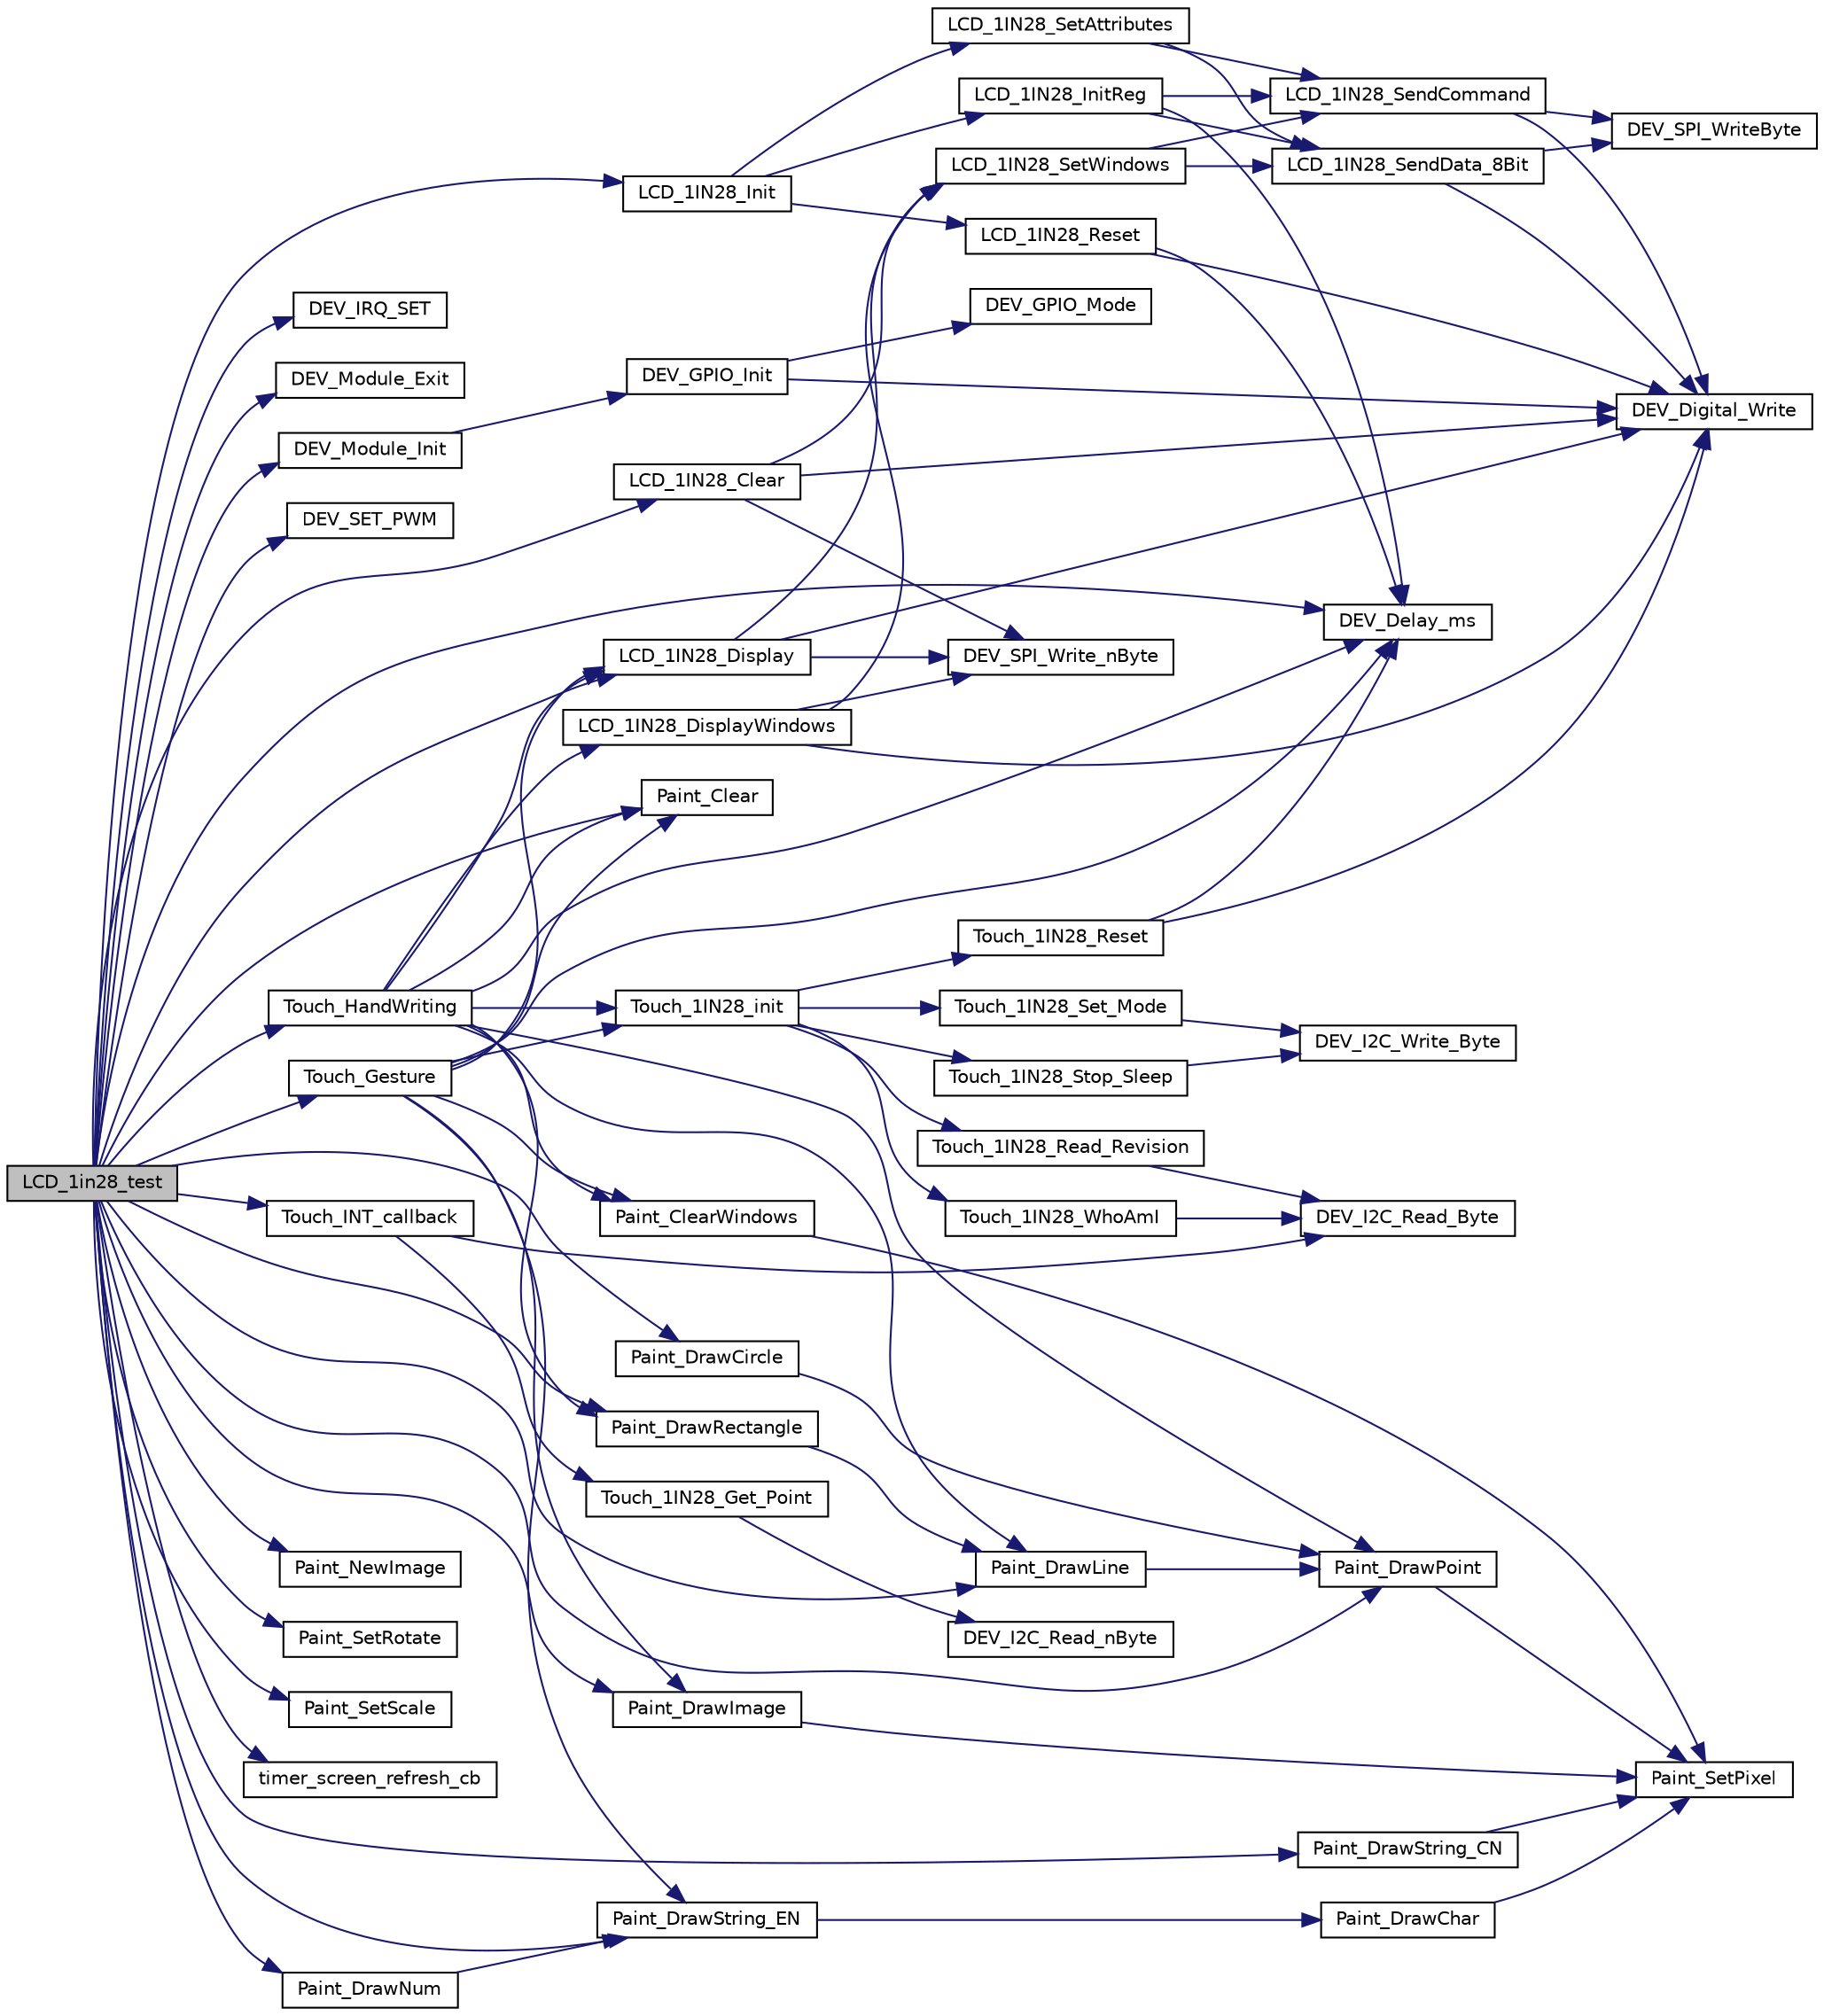 digraph "LCD_1in28_test"
{
 // LATEX_PDF_SIZE
  bgcolor="transparent";
  edge [fontname="Helvetica",fontsize="10",labelfontname="Helvetica",labelfontsize="10"];
  node [fontname="Helvetica",fontsize="10",shape=record];
  rankdir="LR";
  Node1 [label="LCD_1in28_test",height=0.2,width=0.4,color="black", fillcolor="grey75", style="filled", fontcolor="black",tooltip=" "];
  Node1 -> Node2 [color="midnightblue",fontsize="10",style="solid",fontname="Helvetica"];
  Node2 [label="DEV_Delay_ms",height=0.2,width=0.4,color="black",URL="$DEV__Config_8c.html#a2df8b0d2078af2cc903690b5edc1dddb",tooltip="delay x ms"];
  Node1 -> Node3 [color="midnightblue",fontsize="10",style="solid",fontname="Helvetica"];
  Node3 [label="DEV_IRQ_SET",height=0.2,width=0.4,color="black",URL="$DEV__Config_8c.html#aaf91b9b0d7d8e15f75554da8a8c9466f",tooltip=" "];
  Node1 -> Node4 [color="midnightblue",fontsize="10",style="solid",fontname="Helvetica"];
  Node4 [label="DEV_Module_Exit",height=0.2,width=0.4,color="black",URL="$DEV__Config_8c.html#ad6d67ebbfb2f0b1aeea2a8753a978b50",tooltip="function: Module exits, closes SPI and BCM2835 library parameter: Info:"];
  Node1 -> Node5 [color="midnightblue",fontsize="10",style="solid",fontname="Helvetica"];
  Node5 [label="DEV_Module_Init",height=0.2,width=0.4,color="black",URL="$DEV__Config_8c.html#a7a07ca160d6f70305f39df549b409c57",tooltip="function: Module Initialize, the library and initialize the pins, SPI protocol parameter: Info:"];
  Node5 -> Node6 [color="midnightblue",fontsize="10",style="solid",fontname="Helvetica"];
  Node6 [label="DEV_GPIO_Init",height=0.2,width=0.4,color="black",URL="$DEV__Config_8c.html#abb67aca2219ffce505bd6aef08c17716",tooltip=" "];
  Node6 -> Node7 [color="midnightblue",fontsize="10",style="solid",fontname="Helvetica"];
  Node7 [label="DEV_Digital_Write",height=0.2,width=0.4,color="black",URL="$DEV__Config_8c.html#a115bf3186fb590c5a9fa1bbfc2f38352",tooltip="GPIO read and write."];
  Node6 -> Node8 [color="midnightblue",fontsize="10",style="solid",fontname="Helvetica"];
  Node8 [label="DEV_GPIO_Mode",height=0.2,width=0.4,color="black",URL="$DEV__Config_8c.html#a692a8bbe946aee237fad3c2cb583a9d1",tooltip="GPIO Mode."];
  Node1 -> Node9 [color="midnightblue",fontsize="10",style="solid",fontname="Helvetica"];
  Node9 [label="DEV_SET_PWM",height=0.2,width=0.4,color="black",URL="$DEV__Config_8c.html#a3b602fed1857f52b0e43908e4f8e9daa",tooltip=" "];
  Node1 -> Node10 [color="midnightblue",fontsize="10",style="solid",fontname="Helvetica"];
  Node10 [label="LCD_1IN28_Clear",height=0.2,width=0.4,color="black",URL="$LCD__1in28_8c.html#ade849c7acec185359953fe96ea3839f4",tooltip="function : Clear screen parameter:"];
  Node10 -> Node7 [color="midnightblue",fontsize="10",style="solid",fontname="Helvetica"];
  Node10 -> Node11 [color="midnightblue",fontsize="10",style="solid",fontname="Helvetica"];
  Node11 [label="DEV_SPI_Write_nByte",height=0.2,width=0.4,color="black",URL="$DEV__Config_8c.html#a92c541993a71ed8ecef5826ef58d13b9",tooltip=" "];
  Node10 -> Node12 [color="midnightblue",fontsize="10",style="solid",fontname="Helvetica"];
  Node12 [label="LCD_1IN28_SetWindows",height=0.2,width=0.4,color="black",URL="$LCD__1in28_8c.html#acd05edcea026ac08a178c1b0653e223d",tooltip="function: Sets the start position and size of the display area parameter: Xstart : X direction Start ..."];
  Node12 -> Node13 [color="midnightblue",fontsize="10",style="solid",fontname="Helvetica"];
  Node13 [label="LCD_1IN28_SendCommand",height=0.2,width=0.4,color="black",URL="$LCD__1in28_8c.html#a2d4544449c2fbb5d7d30d007c4175d0e",tooltip="function : send command parameter: Reg : Command register"];
  Node13 -> Node7 [color="midnightblue",fontsize="10",style="solid",fontname="Helvetica"];
  Node13 -> Node14 [color="midnightblue",fontsize="10",style="solid",fontname="Helvetica"];
  Node14 [label="DEV_SPI_WriteByte",height=0.2,width=0.4,color="black",URL="$DEV__Config_8c.html#a81090f78e7cb924d294d518b16ce3cc3",tooltip="SPI."];
  Node12 -> Node15 [color="midnightblue",fontsize="10",style="solid",fontname="Helvetica"];
  Node15 [label="LCD_1IN28_SendData_8Bit",height=0.2,width=0.4,color="black",URL="$LCD__1in28_8c.html#a269938e6774f0acd809bb33c7d7ddc73",tooltip="function : send data parameter: Data : Write data"];
  Node15 -> Node7 [color="midnightblue",fontsize="10",style="solid",fontname="Helvetica"];
  Node15 -> Node14 [color="midnightblue",fontsize="10",style="solid",fontname="Helvetica"];
  Node1 -> Node16 [color="midnightblue",fontsize="10",style="solid",fontname="Helvetica"];
  Node16 [label="LCD_1IN28_Display",height=0.2,width=0.4,color="black",URL="$LCD__1in28_8c.html#a620a570daf64d54494b768ac4707392c",tooltip="function : Sends the image buffer in RAM to displays parameter:"];
  Node16 -> Node7 [color="midnightblue",fontsize="10",style="solid",fontname="Helvetica"];
  Node16 -> Node11 [color="midnightblue",fontsize="10",style="solid",fontname="Helvetica"];
  Node16 -> Node12 [color="midnightblue",fontsize="10",style="solid",fontname="Helvetica"];
  Node1 -> Node17 [color="midnightblue",fontsize="10",style="solid",fontname="Helvetica"];
  Node17 [label="LCD_1IN28_Init",height=0.2,width=0.4,color="black",URL="$LCD__1in28_8c.html#a2f35fbede99332eef58706caaa43e4f2",tooltip="function : Initialize the lcd parameter:"];
  Node17 -> Node18 [color="midnightblue",fontsize="10",style="solid",fontname="Helvetica"];
  Node18 [label="LCD_1IN28_InitReg",height=0.2,width=0.4,color="black",URL="$LCD__1in28_8c.html#a883f066e69443cf3a88fa911b283bf5c",tooltip="function : Initialize the lcd register parameter:"];
  Node18 -> Node2 [color="midnightblue",fontsize="10",style="solid",fontname="Helvetica"];
  Node18 -> Node13 [color="midnightblue",fontsize="10",style="solid",fontname="Helvetica"];
  Node18 -> Node15 [color="midnightblue",fontsize="10",style="solid",fontname="Helvetica"];
  Node17 -> Node19 [color="midnightblue",fontsize="10",style="solid",fontname="Helvetica"];
  Node19 [label="LCD_1IN28_Reset",height=0.2,width=0.4,color="black",URL="$LCD__1in28_8c.html#a6833da675b4ccc6683a2777d4d9a52ac",tooltip="function : Hardware reset parameter:"];
  Node19 -> Node2 [color="midnightblue",fontsize="10",style="solid",fontname="Helvetica"];
  Node19 -> Node7 [color="midnightblue",fontsize="10",style="solid",fontname="Helvetica"];
  Node17 -> Node20 [color="midnightblue",fontsize="10",style="solid",fontname="Helvetica"];
  Node20 [label="LCD_1IN28_SetAttributes",height=0.2,width=0.4,color="black",URL="$LCD__1in28_8c.html#a8f95baf81dd4b5119fe90cbfddfa308d",tooltip="function: Set the resolution and scanning method of the screen parameter: Scan_dir: Scan direction"];
  Node20 -> Node13 [color="midnightblue",fontsize="10",style="solid",fontname="Helvetica"];
  Node20 -> Node15 [color="midnightblue",fontsize="10",style="solid",fontname="Helvetica"];
  Node1 -> Node21 [color="midnightblue",fontsize="10",style="solid",fontname="Helvetica"];
  Node21 [label="Paint_Clear",height=0.2,width=0.4,color="black",URL="$GUI__Paint_8c.html#aad8e8539af8008254dcee688d683a311",tooltip="function: Clear the color of the picture parameter: Color : Painted colors"];
  Node1 -> Node22 [color="midnightblue",fontsize="10",style="solid",fontname="Helvetica"];
  Node22 [label="Paint_DrawCircle",height=0.2,width=0.4,color="black",URL="$GUI__Paint_8c.html#a00b72573a99616e23a1d90bc2acb579e",tooltip="function: Use the 8-point method to draw a circle of the specified size at the specified position-> p..."];
  Node22 -> Node23 [color="midnightblue",fontsize="10",style="solid",fontname="Helvetica"];
  Node23 [label="Paint_DrawPoint",height=0.2,width=0.4,color="black",URL="$GUI__Paint_8c.html#a3df6d1b5839fa7b4febef83eff837036",tooltip="function: Draw Point(Xpoint, Ypoint) Fill the color parameter: Xpoint : The Xpoint coordinate of the ..."];
  Node23 -> Node24 [color="midnightblue",fontsize="10",style="solid",fontname="Helvetica"];
  Node24 [label="Paint_SetPixel",height=0.2,width=0.4,color="black",URL="$GUI__Paint_8c.html#a48f4f5f8b9b528f98d3ddb1c2e2e108f",tooltip="function: Draw Pixels parameter: Xpoint : At point X Ypoint : At point Y Color : Painted colors"];
  Node1 -> Node25 [color="midnightblue",fontsize="10",style="solid",fontname="Helvetica"];
  Node25 [label="Paint_DrawImage",height=0.2,width=0.4,color="black",URL="$GUI__Paint_8c.html#ad0d9aff01666febe9f9436036f5e0c0c",tooltip=" "];
  Node25 -> Node24 [color="midnightblue",fontsize="10",style="solid",fontname="Helvetica"];
  Node1 -> Node26 [color="midnightblue",fontsize="10",style="solid",fontname="Helvetica"];
  Node26 [label="Paint_DrawLine",height=0.2,width=0.4,color="black",URL="$GUI__Paint_8c.html#a3f3fab298d3efaa84f39253946ce1901",tooltip="function: Draw a line of arbitrary slope parameter: Xstart ：Starting Xpoint point coordinates Ystart ..."];
  Node26 -> Node23 [color="midnightblue",fontsize="10",style="solid",fontname="Helvetica"];
  Node1 -> Node27 [color="midnightblue",fontsize="10",style="solid",fontname="Helvetica"];
  Node27 [label="Paint_DrawNum",height=0.2,width=0.4,color="black",URL="$GUI__Paint_8c.html#ab66aaa5613532b16201bbdd907ae673a",tooltip=" "];
  Node27 -> Node28 [color="midnightblue",fontsize="10",style="solid",fontname="Helvetica"];
  Node28 [label="Paint_DrawString_EN",height=0.2,width=0.4,color="black",URL="$GUI__Paint_8c.html#aa9154b1fb7a40d79798eccbc51761925",tooltip="function: Display the string parameter: Xstart ：X coordinate Ystart ：Y coordinate pString ：The first ..."];
  Node28 -> Node29 [color="midnightblue",fontsize="10",style="solid",fontname="Helvetica"];
  Node29 [label="Paint_DrawChar",height=0.2,width=0.4,color="black",URL="$GUI__Paint_8c.html#a445504f3acd814f2c2dab209e8b7e26e",tooltip="function: Show English characters parameter: Xpoint ：X coordinate Ypoint ：Y coordinate Acsii_Char ：To..."];
  Node29 -> Node24 [color="midnightblue",fontsize="10",style="solid",fontname="Helvetica"];
  Node1 -> Node23 [color="midnightblue",fontsize="10",style="solid",fontname="Helvetica"];
  Node1 -> Node30 [color="midnightblue",fontsize="10",style="solid",fontname="Helvetica"];
  Node30 [label="Paint_DrawRectangle",height=0.2,width=0.4,color="black",URL="$GUI__Paint_8c.html#a2c2ad0a6d3dccaeeed60fd3ef44c644c",tooltip="function: Draw a rectangle parameter: Xstart ：Rectangular Starting Xpoint point coordinates Ystart ：R..."];
  Node30 -> Node26 [color="midnightblue",fontsize="10",style="solid",fontname="Helvetica"];
  Node1 -> Node31 [color="midnightblue",fontsize="10",style="solid",fontname="Helvetica"];
  Node31 [label="Paint_DrawString_CN",height=0.2,width=0.4,color="black",URL="$GUI__Paint_8c.html#ae8212bbad5a3d65049f3b83b2a68ab26",tooltip="function: Display the string parameter: Xstart ：X coordinate Ystart ：Y coordinate pString ：The first ..."];
  Node31 -> Node24 [color="midnightblue",fontsize="10",style="solid",fontname="Helvetica"];
  Node1 -> Node28 [color="midnightblue",fontsize="10",style="solid",fontname="Helvetica"];
  Node1 -> Node32 [color="midnightblue",fontsize="10",style="solid",fontname="Helvetica"];
  Node32 [label="Paint_NewImage",height=0.2,width=0.4,color="black",URL="$GUI__Paint_8c.html#ae4987ec30dc24ca5291f90b7b97d9bf4",tooltip="function: Create Image parameter: image : Pointer to the image cache width : The width of the picture..."];
  Node1 -> Node33 [color="midnightblue",fontsize="10",style="solid",fontname="Helvetica"];
  Node33 [label="Paint_SetRotate",height=0.2,width=0.4,color="black",URL="$GUI__Paint_8c.html#aae8b0d7c241439e78b338cb8b0213d7b",tooltip="function: Select Image Rotate parameter: Rotate : 0,90,180,270"];
  Node1 -> Node34 [color="midnightblue",fontsize="10",style="solid",fontname="Helvetica"];
  Node34 [label="Paint_SetScale",height=0.2,width=0.4,color="black",URL="$GUI__Paint_8c.html#a4db433009b00e8168bee7fa8567b651b",tooltip=" "];
  Node1 -> Node35 [color="midnightblue",fontsize="10",style="solid",fontname="Helvetica"];
  Node35 [label="timer_screen_refresh_cb",height=0.2,width=0.4,color="black",URL="$LCD__1in28__test_8c.html#a4c768d497f54251b699eddadbd7b4a02",tooltip=" "];
  Node1 -> Node36 [color="midnightblue",fontsize="10",style="solid",fontname="Helvetica"];
  Node36 [label="Touch_Gesture",height=0.2,width=0.4,color="black",URL="$LCD__1in28__test_8c.html#a14a0e2cd1c23e7b048bb184968a849b3",tooltip=" "];
  Node36 -> Node2 [color="midnightblue",fontsize="10",style="solid",fontname="Helvetica"];
  Node36 -> Node16 [color="midnightblue",fontsize="10",style="solid",fontname="Helvetica"];
  Node36 -> Node21 [color="midnightblue",fontsize="10",style="solid",fontname="Helvetica"];
  Node36 -> Node37 [color="midnightblue",fontsize="10",style="solid",fontname="Helvetica"];
  Node37 [label="Paint_ClearWindows",height=0.2,width=0.4,color="black",URL="$GUI__Paint_8c.html#a0c08ac4a230283bab34bd04f6e1ee267",tooltip="function: Clear the color of a window parameter: Xstart : x starting point Ystart : Y starting point ..."];
  Node37 -> Node24 [color="midnightblue",fontsize="10",style="solid",fontname="Helvetica"];
  Node36 -> Node25 [color="midnightblue",fontsize="10",style="solid",fontname="Helvetica"];
  Node36 -> Node28 [color="midnightblue",fontsize="10",style="solid",fontname="Helvetica"];
  Node36 -> Node38 [color="midnightblue",fontsize="10",style="solid",fontname="Helvetica"];
  Node38 [label="Touch_1IN28_init",height=0.2,width=0.4,color="black",URL="$Touch__1in28_8c.html#ae5ed301b9ca70a465a6c93d4c416fff2",tooltip="function : screen initialization 屏幕初始化 parameter:"];
  Node38 -> Node39 [color="midnightblue",fontsize="10",style="solid",fontname="Helvetica"];
  Node39 [label="Touch_1IN28_Read_Revision",height=0.2,width=0.4,color="black",URL="$Touch__1in28_8c.html#a39d6870264c2cdb37d9d1e1eac5b62ed",tooltip="function : Read software version number 读取软件版本号 parameter:"];
  Node39 -> Node40 [color="midnightblue",fontsize="10",style="solid",fontname="Helvetica"];
  Node40 [label="DEV_I2C_Read_Byte",height=0.2,width=0.4,color="black",URL="$DEV__Config_8c.html#a35a0d8dbd7cd9b1048c52964c99294ac",tooltip=" "];
  Node38 -> Node41 [color="midnightblue",fontsize="10",style="solid",fontname="Helvetica"];
  Node41 [label="Touch_1IN28_Reset",height=0.2,width=0.4,color="black",URL="$Touch__1in28_8c.html#aaf34bd412ddc76154908a7f6dd43f384",tooltip="function : reset touch 复位触摸 parameter:"];
  Node41 -> Node2 [color="midnightblue",fontsize="10",style="solid",fontname="Helvetica"];
  Node41 -> Node7 [color="midnightblue",fontsize="10",style="solid",fontname="Helvetica"];
  Node38 -> Node42 [color="midnightblue",fontsize="10",style="solid",fontname="Helvetica"];
  Node42 [label="Touch_1IN28_Set_Mode",height=0.2,width=0.4,color="black",URL="$Touch__1in28_8c.html#a4451bf226143a654058b0b9831485829",tooltip="function : Set touch mode 设置触摸模式 parameter:   mode = 0 gestures mode mode = 1 point mode mode = 2 mix..."];
  Node42 -> Node43 [color="midnightblue",fontsize="10",style="solid",fontname="Helvetica"];
  Node43 [label="DEV_I2C_Write_Byte",height=0.2,width=0.4,color="black",URL="$DEV__Config_8c.html#a230e1bb441057465048e1e8c0cecc7a9",tooltip="I2C."];
  Node38 -> Node44 [color="midnightblue",fontsize="10",style="solid",fontname="Helvetica"];
  Node44 [label="Touch_1IN28_Stop_Sleep",height=0.2,width=0.4,color="black",URL="$Touch__1in28_8c.html#a05931da08d4d9567eb7b2b193143ff45",tooltip="function : exit sleep mode 退出休眠模式 parameter:"];
  Node44 -> Node43 [color="midnightblue",fontsize="10",style="solid",fontname="Helvetica"];
  Node38 -> Node45 [color="midnightblue",fontsize="10",style="solid",fontname="Helvetica"];
  Node45 [label="Touch_1IN28_WhoAmI",height=0.2,width=0.4,color="black",URL="$Touch__1in28_8c.html#ae09de88d450a31f365cfd38729a9a9be",tooltip="| File : Touch_1IN28.c | Author : Waveshare team | Function : Hardware underlying interface | Info : ..."];
  Node45 -> Node40 [color="midnightblue",fontsize="10",style="solid",fontname="Helvetica"];
  Node1 -> Node46 [color="midnightblue",fontsize="10",style="solid",fontname="Helvetica"];
  Node46 [label="Touch_HandWriting",height=0.2,width=0.4,color="black",URL="$LCD__1in28__test_8c.html#aa5a437bb8869503dcaabb49f9126f815",tooltip=" "];
  Node46 -> Node2 [color="midnightblue",fontsize="10",style="solid",fontname="Helvetica"];
  Node46 -> Node16 [color="midnightblue",fontsize="10",style="solid",fontname="Helvetica"];
  Node46 -> Node47 [color="midnightblue",fontsize="10",style="solid",fontname="Helvetica"];
  Node47 [label="LCD_1IN28_DisplayWindows",height=0.2,width=0.4,color="black",URL="$LCD__1in28_8c.html#a536b7788cc6a0ff9b8ea0eb4a4984857",tooltip="function : Sends the image buffer in RAM with the specified coordinates to the display parameter:"];
  Node47 -> Node7 [color="midnightblue",fontsize="10",style="solid",fontname="Helvetica"];
  Node47 -> Node11 [color="midnightblue",fontsize="10",style="solid",fontname="Helvetica"];
  Node47 -> Node12 [color="midnightblue",fontsize="10",style="solid",fontname="Helvetica"];
  Node46 -> Node21 [color="midnightblue",fontsize="10",style="solid",fontname="Helvetica"];
  Node46 -> Node37 [color="midnightblue",fontsize="10",style="solid",fontname="Helvetica"];
  Node46 -> Node26 [color="midnightblue",fontsize="10",style="solid",fontname="Helvetica"];
  Node46 -> Node23 [color="midnightblue",fontsize="10",style="solid",fontname="Helvetica"];
  Node46 -> Node30 [color="midnightblue",fontsize="10",style="solid",fontname="Helvetica"];
  Node46 -> Node38 [color="midnightblue",fontsize="10",style="solid",fontname="Helvetica"];
  Node1 -> Node48 [color="midnightblue",fontsize="10",style="solid",fontname="Helvetica"];
  Node48 [label="Touch_INT_callback",height=0.2,width=0.4,color="black",URL="$LCD__1in28__test_8c.html#ab69b95ccca1d1a2f6efb1dca5434fbbb",tooltip="| File : LCD_Test.h | Author :   | Function : test Demo"];
  Node48 -> Node40 [color="midnightblue",fontsize="10",style="solid",fontname="Helvetica"];
  Node48 -> Node49 [color="midnightblue",fontsize="10",style="solid",fontname="Helvetica"];
  Node49 [label="Touch_1IN28_Get_Point",height=0.2,width=0.4,color="black",URL="$Touch__1in28_8c.html#abd2f6cf4b8e1096c7656d3c62e22fb67",tooltip="function : Get the corresponding point coordinates 获取对应的点坐标 parameter:"];
  Node49 -> Node50 [color="midnightblue",fontsize="10",style="solid",fontname="Helvetica"];
  Node50 [label="DEV_I2C_Read_nByte",height=0.2,width=0.4,color="black",URL="$DEV__Config_8c.html#aded56beffcae634753e6f09934a7677a",tooltip=" "];
}
